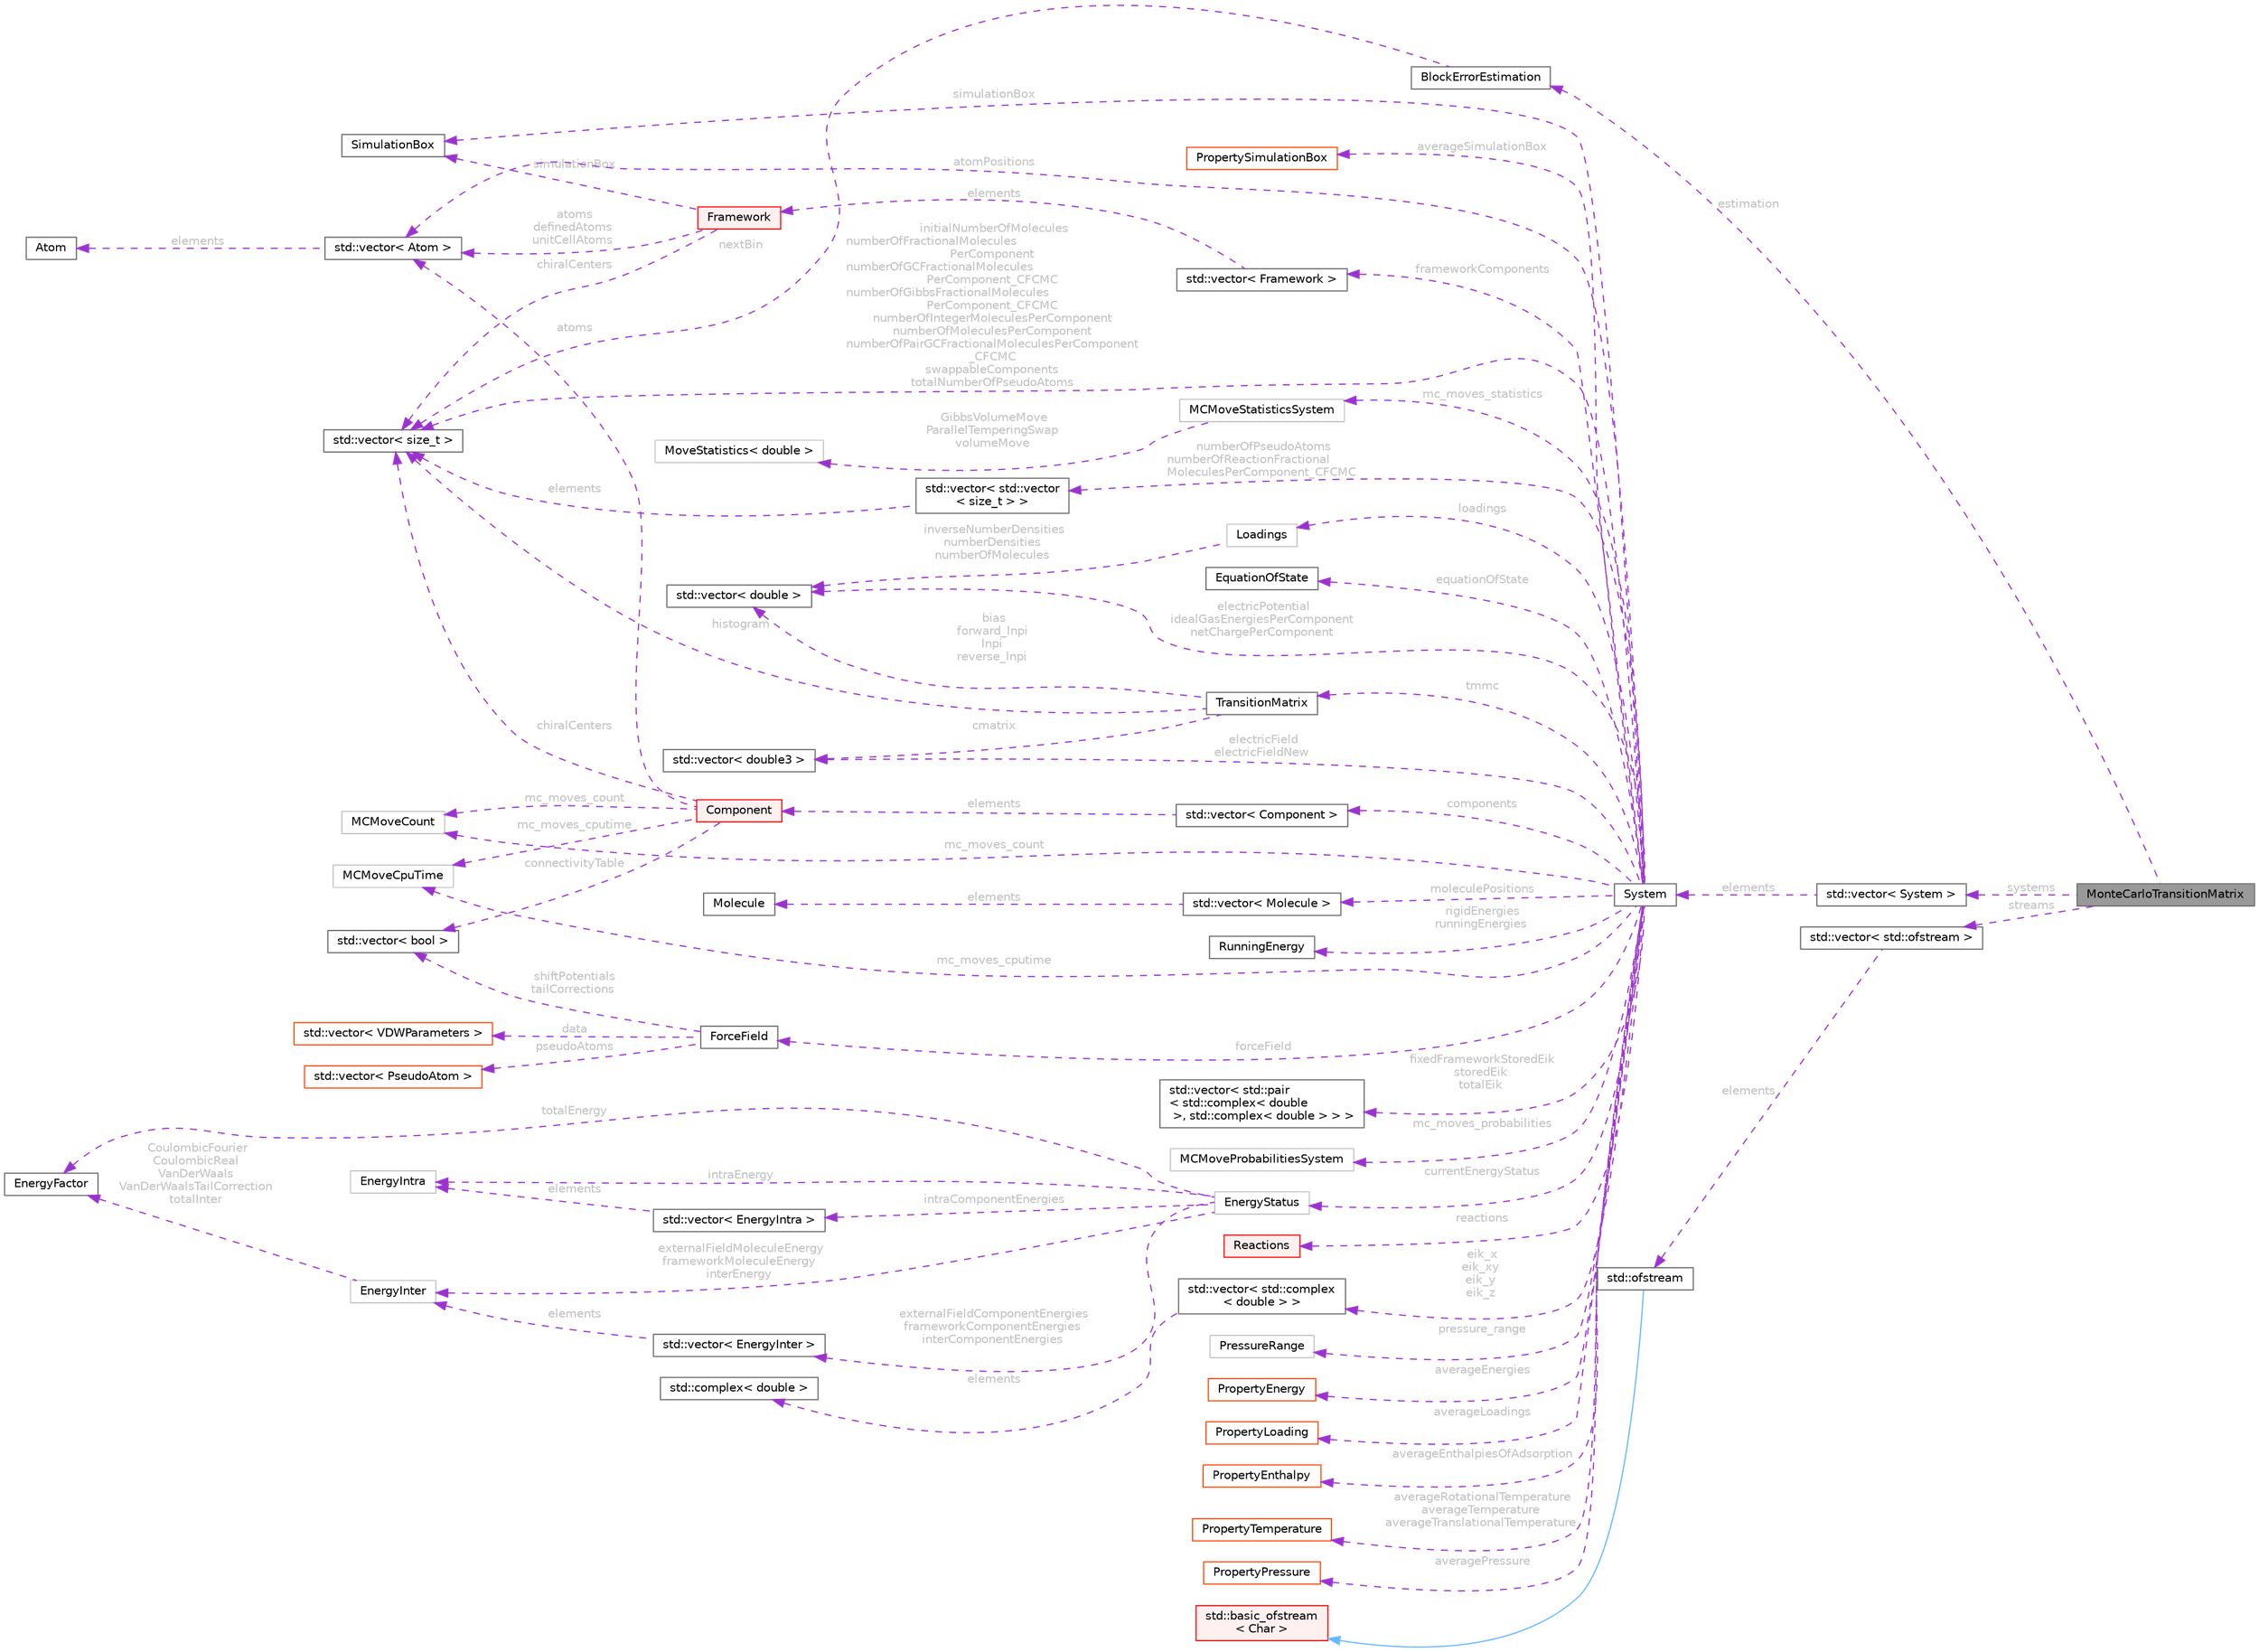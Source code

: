 digraph "MonteCarloTransitionMatrix"
{
 // LATEX_PDF_SIZE
  bgcolor="transparent";
  edge [fontname=Helvetica,fontsize=10,labelfontname=Helvetica,labelfontsize=10];
  node [fontname=Helvetica,fontsize=10,shape=box,height=0.2,width=0.4];
  rankdir="LR";
  Node1 [id="Node000001",label="MonteCarloTransitionMatrix",height=0.2,width=0.4,color="gray40", fillcolor="grey60", style="filled", fontcolor="black",tooltip="Class that implements the Monte Carlo Transition Matrix method."];
  Node2 -> Node1 [id="edge1_Node000001_Node000002",dir="back",color="darkorchid3",style="dashed",tooltip=" ",label=" systems",fontcolor="grey" ];
  Node2 [id="Node000002",label="std::vector\< System \>",height=0.2,width=0.4,color="gray40", fillcolor="white", style="filled",tooltip=" "];
  Node3 -> Node2 [id="edge2_Node000002_Node000003",dir="back",color="darkorchid3",style="dashed",tooltip=" ",label=" elements",fontcolor="grey" ];
  Node3 [id="Node000003",label="System",height=0.2,width=0.4,color="gray40", fillcolor="white", style="filled",URL="$structSystem.html",tooltip="Represents the central system for simulations."];
  Node4 -> Node3 [id="edge3_Node000003_Node000004",dir="back",color="darkorchid3",style="dashed",tooltip=" ",label=" frameworkComponents",fontcolor="grey" ];
  Node4 [id="Node000004",label="std::vector\< Framework \>",height=0.2,width=0.4,color="gray40", fillcolor="white", style="filled",tooltip=" "];
  Node5 -> Node4 [id="edge4_Node000004_Node000005",dir="back",color="darkorchid3",style="dashed",tooltip=" ",label=" elements",fontcolor="grey" ];
  Node5 [id="Node000005",label="Framework",height=0.2,width=0.4,color="red", fillcolor="#FFF0F0", style="filled",URL="$structFramework.html",tooltip="Represents a framework in the simulation system."];
  Node6 -> Node5 [id="edge5_Node000005_Node000006",dir="back",color="darkorchid3",style="dashed",tooltip=" ",label=" simulationBox",fontcolor="grey" ];
  Node6 [id="Node000006",label="SimulationBox",height=0.2,width=0.4,color="gray40", fillcolor="white", style="filled",URL="$structSimulationBox.html",tooltip="Represents a simulation box used in simulations."];
  Node9 -> Node5 [id="edge6_Node000005_Node000009",dir="back",color="darkorchid3",style="dashed",tooltip=" ",label=" atoms\ndefinedAtoms\nunitCellAtoms",fontcolor="grey" ];
  Node9 [id="Node000009",label="std::vector\< Atom \>",height=0.2,width=0.4,color="gray40", fillcolor="white", style="filled",tooltip=" "];
  Node10 -> Node9 [id="edge7_Node000009_Node000010",dir="back",color="darkorchid3",style="dashed",tooltip=" ",label=" elements",fontcolor="grey" ];
  Node10 [id="Node000010",label="Atom",height=0.2,width=0.4,color="gray40", fillcolor="white", style="filled",URL="$structAtom.html",tooltip="Represents an atom in the simulation system."];
  Node11 -> Node5 [id="edge8_Node000005_Node000011",dir="back",color="darkorchid3",style="dashed",tooltip=" ",label=" chiralCenters",fontcolor="grey" ];
  Node11 [id="Node000011",label="std::vector\< size_t \>",height=0.2,width=0.4,color="gray40", fillcolor="white", style="filled",tooltip=" "];
  Node19 -> Node3 [id="edge9_Node000003_Node000019",dir="back",color="darkorchid3",style="dashed",tooltip=" ",label=" components",fontcolor="grey" ];
  Node19 [id="Node000019",label="std::vector\< Component \>",height=0.2,width=0.4,color="gray40", fillcolor="white", style="filled",tooltip=" "];
  Node20 -> Node19 [id="edge10_Node000019_Node000020",dir="back",color="darkorchid3",style="dashed",tooltip=" ",label=" elements",fontcolor="grey" ];
  Node20 [id="Node000020",label="Component",height=0.2,width=0.4,color="red", fillcolor="#FFF0F0", style="filled",URL="$structComponent.html",tooltip="Represents a component within the simulation system."];
  Node9 -> Node20 [id="edge11_Node000020_Node000009",dir="back",color="darkorchid3",style="dashed",tooltip=" ",label=" atoms",fontcolor="grey" ];
  Node11 -> Node20 [id="edge12_Node000020_Node000011",dir="back",color="darkorchid3",style="dashed",tooltip=" ",label=" chiralCenters",fontcolor="grey" ];
  Node29 -> Node20 [id="edge13_Node000020_Node000029",dir="back",color="darkorchid3",style="dashed",tooltip=" ",label=" connectivityTable",fontcolor="grey" ];
  Node29 [id="Node000029",label="std::vector\< bool \>",height=0.2,width=0.4,color="gray40", fillcolor="white", style="filled",tooltip=" "];
  Node34 -> Node20 [id="edge14_Node000020_Node000034",dir="back",color="darkorchid3",style="dashed",tooltip=" ",label=" mc_moves_cputime",fontcolor="grey" ];
  Node34 [id="Node000034",label="MCMoveCpuTime",height=0.2,width=0.4,color="grey75", fillcolor="white", style="filled",URL="$structMCMoveCpuTime.html",tooltip=" "];
  Node35 -> Node20 [id="edge15_Node000020_Node000035",dir="back",color="darkorchid3",style="dashed",tooltip=" ",label=" mc_moves_count",fontcolor="grey" ];
  Node35 [id="Node000035",label="MCMoveCount",height=0.2,width=0.4,color="grey75", fillcolor="white", style="filled",URL="$structMCMoveCount.html",tooltip=" "];
  Node40 -> Node3 [id="edge16_Node000003_Node000040",dir="back",color="darkorchid3",style="dashed",tooltip=" ",label=" equationOfState",fontcolor="grey" ];
  Node40 [id="Node000040",label="EquationOfState",height=0.2,width=0.4,color="gray40", fillcolor="white", style="filled",URL="$structEquationOfState.html",tooltip="Represents the equation of state for fluid mixtures in the simulation."];
  Node41 -> Node3 [id="edge17_Node000003_Node000041",dir="back",color="darkorchid3",style="dashed",tooltip=" ",label=" loadings",fontcolor="grey" ];
  Node41 [id="Node000041",label="Loadings",height=0.2,width=0.4,color="grey75", fillcolor="white", style="filled",URL="$structLoadings.html",tooltip=" "];
  Node24 -> Node41 [id="edge18_Node000041_Node000024",dir="back",color="darkorchid3",style="dashed",tooltip=" ",label=" inverseNumberDensities\nnumberDensities\nnumberOfMolecules",fontcolor="grey" ];
  Node24 [id="Node000024",label="std::vector\< double \>",height=0.2,width=0.4,color="gray40", fillcolor="white", style="filled",tooltip=" "];
  Node11 -> Node3 [id="edge19_Node000003_Node000011",dir="back",color="darkorchid3",style="dashed",tooltip=" ",label=" initialNumberOfMolecules\nnumberOfFractionalMolecules\lPerComponent\nnumberOfGCFractionalMolecules\lPerComponent_CFCMC\nnumberOfGibbsFractionalMolecules\lPerComponent_CFCMC\nnumberOfIntegerMoleculesPerComponent\nnumberOfMoleculesPerComponent\nnumberOfPairGCFractionalMoleculesPerComponent\l_CFCMC\nswappableComponents\ntotalNumberOfPseudoAtoms",fontcolor="grey" ];
  Node42 -> Node3 [id="edge20_Node000003_Node000042",dir="back",color="darkorchid3",style="dashed",tooltip=" ",label=" numberOfPseudoAtoms\nnumberOfReactionFractional\lMoleculesPerComponent_CFCMC",fontcolor="grey" ];
  Node42 [id="Node000042",label="std::vector\< std::vector\l\< size_t \> \>",height=0.2,width=0.4,color="gray40", fillcolor="white", style="filled",tooltip=" "];
  Node11 -> Node42 [id="edge21_Node000042_Node000011",dir="back",color="darkorchid3",style="dashed",tooltip=" ",label=" elements",fontcolor="grey" ];
  Node24 -> Node3 [id="edge22_Node000003_Node000024",dir="back",color="darkorchid3",style="dashed",tooltip=" ",label=" electricPotential\nidealGasEnergiesPerComponent\nnetChargePerComponent",fontcolor="grey" ];
  Node43 -> Node3 [id="edge23_Node000003_Node000043",dir="back",color="darkorchid3",style="dashed",tooltip=" ",label=" forceField",fontcolor="grey" ];
  Node43 [id="Node000043",label="ForceField",height=0.2,width=0.4,color="gray40", fillcolor="white", style="filled",URL="$structForceField.html",tooltip="Represents the force field used in simulations."];
  Node44 -> Node43 [id="edge24_Node000043_Node000044",dir="back",color="darkorchid3",style="dashed",tooltip=" ",label=" data",fontcolor="grey" ];
  Node44 [id="Node000044",label="std::vector\< VDWParameters \>",height=0.2,width=0.4,color="orangered", fillcolor="white", style="filled",tooltip=" "];
  Node29 -> Node43 [id="edge25_Node000043_Node000029",dir="back",color="darkorchid3",style="dashed",tooltip=" ",label=" shiftPotentials\ntailCorrections",fontcolor="grey" ];
  Node46 -> Node43 [id="edge26_Node000043_Node000046",dir="back",color="darkorchid3",style="dashed",tooltip=" ",label=" pseudoAtoms",fontcolor="grey" ];
  Node46 [id="Node000046",label="std::vector\< PseudoAtom \>",height=0.2,width=0.4,color="orangered", fillcolor="white", style="filled",tooltip=" "];
  Node6 -> Node3 [id="edge27_Node000003_Node000006",dir="back",color="darkorchid3",style="dashed",tooltip=" ",label=" simulationBox",fontcolor="grey" ];
  Node9 -> Node3 [id="edge28_Node000003_Node000009",dir="back",color="darkorchid3",style="dashed",tooltip=" ",label=" atomPositions",fontcolor="grey" ];
  Node48 -> Node3 [id="edge29_Node000003_Node000048",dir="back",color="darkorchid3",style="dashed",tooltip=" ",label=" moleculePositions",fontcolor="grey" ];
  Node48 [id="Node000048",label="std::vector\< Molecule \>",height=0.2,width=0.4,color="gray40", fillcolor="white", style="filled",tooltip=" "];
  Node49 -> Node48 [id="edge30_Node000048_Node000049",dir="back",color="darkorchid3",style="dashed",tooltip=" ",label=" elements",fontcolor="grey" ];
  Node49 [id="Node000049",label="Molecule",height=0.2,width=0.4,color="gray40", fillcolor="white", style="filled",URL="$structMolecule.html",tooltip="Represents a molecule in the simulation system."];
  Node50 -> Node3 [id="edge31_Node000003_Node000050",dir="back",color="darkorchid3",style="dashed",tooltip=" ",label=" electricField\nelectricFieldNew",fontcolor="grey" ];
  Node50 [id="Node000050",label="std::vector\< double3 \>",height=0.2,width=0.4,color="gray40", fillcolor="white", style="filled",tooltip=" "];
  Node51 -> Node3 [id="edge32_Node000003_Node000051",dir="back",color="darkorchid3",style="dashed",tooltip=" ",label=" rigidEnergies\nrunningEnergies",fontcolor="grey" ];
  Node51 [id="Node000051",label="RunningEnergy",height=0.2,width=0.4,color="gray40", fillcolor="white", style="filled",URL="$structRunningEnergy.html",tooltip="Accumulates energy components during simulation."];
  Node52 -> Node3 [id="edge33_Node000003_Node000052",dir="back",color="darkorchid3",style="dashed",tooltip=" ",label=" currentEnergyStatus",fontcolor="grey" ];
  Node52 [id="Node000052",label="EnergyStatus",height=0.2,width=0.4,color="grey75", fillcolor="white", style="filled",URL="$structEnergyStatus.html",tooltip=" "];
  Node53 -> Node52 [id="edge34_Node000052_Node000053",dir="back",color="darkorchid3",style="dashed",tooltip=" ",label=" totalEnergy",fontcolor="grey" ];
  Node53 [id="Node000053",label="EnergyFactor",height=0.2,width=0.4,color="gray40", fillcolor="white", style="filled",URL="$structEnergyFactor.html",tooltip="Represents an energy factor with energy and its derivative with respect to lambda."];
  Node54 -> Node52 [id="edge35_Node000052_Node000054",dir="back",color="darkorchid3",style="dashed",tooltip=" ",label=" intraEnergy",fontcolor="grey" ];
  Node54 [id="Node000054",label="EnergyIntra",height=0.2,width=0.4,color="grey75", fillcolor="white", style="filled",URL="$structEnergyIntra.html",tooltip=" "];
  Node55 -> Node52 [id="edge36_Node000052_Node000055",dir="back",color="darkorchid3",style="dashed",tooltip=" ",label=" externalFieldMoleculeEnergy\nframeworkMoleculeEnergy\ninterEnergy",fontcolor="grey" ];
  Node55 [id="Node000055",label="EnergyInter",height=0.2,width=0.4,color="grey75", fillcolor="white", style="filled",URL="$structEnergyInter.html",tooltip=" "];
  Node53 -> Node55 [id="edge37_Node000055_Node000053",dir="back",color="darkorchid3",style="dashed",tooltip=" ",label=" CoulombicFourier\nCoulombicReal\nVanDerWaals\nVanDerWaalsTailCorrection\ntotalInter",fontcolor="grey" ];
  Node56 -> Node52 [id="edge38_Node000052_Node000056",dir="back",color="darkorchid3",style="dashed",tooltip=" ",label=" intraComponentEnergies",fontcolor="grey" ];
  Node56 [id="Node000056",label="std::vector\< EnergyIntra \>",height=0.2,width=0.4,color="gray40", fillcolor="white", style="filled",tooltip=" "];
  Node54 -> Node56 [id="edge39_Node000056_Node000054",dir="back",color="darkorchid3",style="dashed",tooltip=" ",label=" elements",fontcolor="grey" ];
  Node57 -> Node52 [id="edge40_Node000052_Node000057",dir="back",color="darkorchid3",style="dashed",tooltip=" ",label=" externalFieldComponentEnergies\nframeworkComponentEnergies\ninterComponentEnergies",fontcolor="grey" ];
  Node57 [id="Node000057",label="std::vector\< EnergyInter \>",height=0.2,width=0.4,color="gray40", fillcolor="white", style="filled",tooltip=" "];
  Node55 -> Node57 [id="edge41_Node000057_Node000055",dir="back",color="darkorchid3",style="dashed",tooltip=" ",label=" elements",fontcolor="grey" ];
  Node58 -> Node3 [id="edge42_Node000003_Node000058",dir="back",color="darkorchid3",style="dashed",tooltip=" ",label=" eik_x\neik_xy\neik_y\neik_z",fontcolor="grey" ];
  Node58 [id="Node000058",label="std::vector\< std::complex\l\< double \> \>",height=0.2,width=0.4,color="gray40", fillcolor="white", style="filled",tooltip=" "];
  Node59 -> Node58 [id="edge43_Node000058_Node000059",dir="back",color="darkorchid3",style="dashed",tooltip=" ",label=" elements",fontcolor="grey" ];
  Node59 [id="Node000059",label="std::complex\< double \>",height=0.2,width=0.4,color="gray40", fillcolor="white", style="filled",tooltip=" "];
  Node60 -> Node3 [id="edge44_Node000003_Node000060",dir="back",color="darkorchid3",style="dashed",tooltip=" ",label=" fixedFrameworkStoredEik\nstoredEik\ntotalEik",fontcolor="grey" ];
  Node60 [id="Node000060",label="std::vector\< std::pair\l\< std::complex\< double\l \>, std::complex\< double \> \> \>",height=0.2,width=0.4,color="gray40", fillcolor="white", style="filled",tooltip=" "];
  Node61 -> Node3 [id="edge45_Node000003_Node000061",dir="back",color="darkorchid3",style="dashed",tooltip=" ",label=" mc_moves_probabilities",fontcolor="grey" ];
  Node61 [id="Node000061",label="MCMoveProbabilitiesSystem",height=0.2,width=0.4,color="grey75", fillcolor="white", style="filled",URL="$structMCMoveProbabilitiesSystem.html",tooltip=" "];
  Node62 -> Node3 [id="edge46_Node000003_Node000062",dir="back",color="darkorchid3",style="dashed",tooltip=" ",label=" mc_moves_statistics",fontcolor="grey" ];
  Node62 [id="Node000062",label="MCMoveStatisticsSystem",height=0.2,width=0.4,color="grey75", fillcolor="white", style="filled",URL="$structMCMoveStatisticsSystem.html",tooltip=" "];
  Node33 -> Node62 [id="edge47_Node000062_Node000033",dir="back",color="darkorchid3",style="dashed",tooltip=" ",label=" GibbsVolumeMove\nParallelTemperingSwap\nvolumeMove",fontcolor="grey" ];
  Node33 [id="Node000033",label="MoveStatistics\< double \>",height=0.2,width=0.4,color="grey75", fillcolor="white", style="filled",URL="$structMoveStatistics.html",tooltip=" "];
  Node34 -> Node3 [id="edge48_Node000003_Node000034",dir="back",color="darkorchid3",style="dashed",tooltip=" ",label=" mc_moves_cputime",fontcolor="grey" ];
  Node35 -> Node3 [id="edge49_Node000003_Node000035",dir="back",color="darkorchid3",style="dashed",tooltip=" ",label=" mc_moves_count",fontcolor="grey" ];
  Node63 -> Node3 [id="edge50_Node000003_Node000063",dir="back",color="darkorchid3",style="dashed",tooltip=" ",label=" reactions",fontcolor="grey" ];
  Node63 [id="Node000063",label="Reactions",height=0.2,width=0.4,color="red", fillcolor="#FFF0F0", style="filled",URL="$structReactions.html",tooltip="Manages a collection of reactions within the simulation system."];
  Node66 -> Node3 [id="edge51_Node000003_Node000066",dir="back",color="darkorchid3",style="dashed",tooltip=" ",label=" tmmc",fontcolor="grey" ];
  Node66 [id="Node000066",label="TransitionMatrix",height=0.2,width=0.4,color="gray40", fillcolor="white", style="filled",URL="$structTransitionMatrix.html",tooltip="Represents the transition matrix for TMMC simulations."];
  Node50 -> Node66 [id="edge52_Node000066_Node000050",dir="back",color="darkorchid3",style="dashed",tooltip=" ",label=" cmatrix",fontcolor="grey" ];
  Node24 -> Node66 [id="edge53_Node000066_Node000024",dir="back",color="darkorchid3",style="dashed",tooltip=" ",label=" bias\nforward_lnpi\nlnpi\nreverse_lnpi",fontcolor="grey" ];
  Node11 -> Node66 [id="edge54_Node000066_Node000011",dir="back",color="darkorchid3",style="dashed",tooltip=" ",label=" histogram",fontcolor="grey" ];
  Node67 -> Node3 [id="edge55_Node000003_Node000067",dir="back",color="darkorchid3",style="dashed",tooltip=" ",label=" pressure_range",fontcolor="grey" ];
  Node67 [id="Node000067",label="PressureRange",height=0.2,width=0.4,color="grey75", fillcolor="white", style="filled",URL="$structPressureRange.html",tooltip=" "];
  Node68 -> Node3 [id="edge56_Node000003_Node000068",dir="back",color="darkorchid3",style="dashed",tooltip=" ",label=" averageEnergies",fontcolor="grey" ];
  Node68 [id="Node000068",label="PropertyEnergy",height=0.2,width=0.4,color="orangered", fillcolor="white", style="filled",URL="$structPropertyEnergy.html",tooltip=" "];
  Node70 -> Node3 [id="edge57_Node000003_Node000070",dir="back",color="darkorchid3",style="dashed",tooltip=" ",label=" averageLoadings",fontcolor="grey" ];
  Node70 [id="Node000070",label="PropertyLoading",height=0.2,width=0.4,color="orangered", fillcolor="white", style="filled",URL="$structPropertyLoading.html",tooltip=" "];
  Node72 -> Node3 [id="edge58_Node000003_Node000072",dir="back",color="darkorchid3",style="dashed",tooltip=" ",label=" averageEnthalpiesOfAdsorption",fontcolor="grey" ];
  Node72 [id="Node000072",label="PropertyEnthalpy",height=0.2,width=0.4,color="orangered", fillcolor="white", style="filled",URL="$structPropertyEnthalpy.html",tooltip=" "];
  Node74 -> Node3 [id="edge59_Node000003_Node000074",dir="back",color="darkorchid3",style="dashed",tooltip=" ",label=" averageRotationalTemperature\naverageTemperature\naverageTranslationalTemperature",fontcolor="grey" ];
  Node74 [id="Node000074",label="PropertyTemperature",height=0.2,width=0.4,color="orangered", fillcolor="white", style="filled",URL="$structPropertyTemperature.html",tooltip=" "];
  Node75 -> Node3 [id="edge60_Node000003_Node000075",dir="back",color="darkorchid3",style="dashed",tooltip=" ",label=" averagePressure",fontcolor="grey" ];
  Node75 [id="Node000075",label="PropertyPressure",height=0.2,width=0.4,color="orangered", fillcolor="white", style="filled",URL="$structPropertyPressure.html",tooltip=" "];
  Node77 -> Node3 [id="edge61_Node000003_Node000077",dir="back",color="darkorchid3",style="dashed",tooltip=" ",label=" averageSimulationBox",fontcolor="grey" ];
  Node77 [id="Node000077",label="PropertySimulationBox",height=0.2,width=0.4,color="orangered", fillcolor="white", style="filled",URL="$structPropertySimulationBox.html",tooltip=" "];
  Node79 -> Node1 [id="edge62_Node000001_Node000079",dir="back",color="darkorchid3",style="dashed",tooltip=" ",label=" streams",fontcolor="grey" ];
  Node79 [id="Node000079",label="std::vector\< std::ofstream \>",height=0.2,width=0.4,color="gray40", fillcolor="white", style="filled",tooltip=" "];
  Node80 -> Node79 [id="edge63_Node000079_Node000080",dir="back",color="darkorchid3",style="dashed",tooltip=" ",label=" elements",fontcolor="grey" ];
  Node80 [id="Node000080",label="std::ofstream",height=0.2,width=0.4,color="gray40", fillcolor="white", style="filled",tooltip=" "];
  Node81 -> Node80 [id="edge64_Node000080_Node000081",dir="back",color="steelblue1",style="solid",tooltip=" "];
  Node81 [id="Node000081",label="std::basic_ofstream\l\< Char \>",height=0.2,width=0.4,color="red", fillcolor="#FFF0F0", style="filled",tooltip=" "];
  Node85 -> Node1 [id="edge65_Node000001_Node000085",dir="back",color="darkorchid3",style="dashed",tooltip=" ",label=" estimation",fontcolor="grey" ];
  Node85 [id="Node000085",label="BlockErrorEstimation",height=0.2,width=0.4,color="gray40", fillcolor="white", style="filled",URL="$structBlockErrorEstimation.html",tooltip="Manages block error estimation for statistical analysis."];
  Node11 -> Node85 [id="edge66_Node000085_Node000011",dir="back",color="darkorchid3",style="dashed",tooltip=" ",label=" nextBin",fontcolor="grey" ];
}
